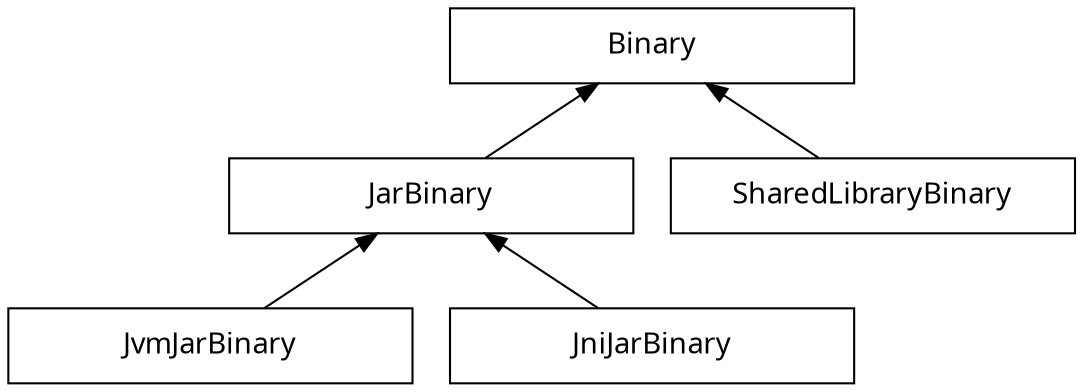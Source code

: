digraph binaryClassDiagram {
	graph [dpi = 100, fontname="Sans"];
	node [fontname = "Sans"];
	edge [fontname = "Sans"];
	node [shape=rectangle, fixedsize=true, width=2.7, height=0.5];

	binary[label="Binary"]
	jar[label="JarBinary"]
	jvmJar[label="JvmJarBinary"]
	jniJar[label="JniJarBinary"]
	sharedLibrary[label="SharedLibraryBinary"]

    binary -> jar -> {jvmJar, jniJar}[dir=back]
    binary -> sharedLibrary[dir=back]
}
